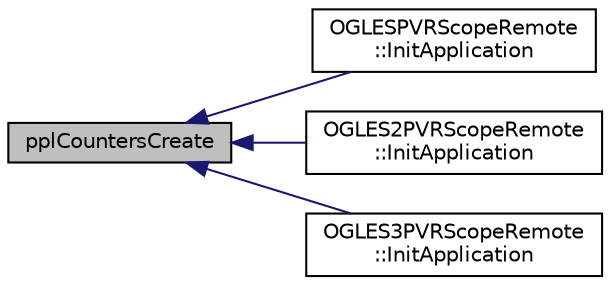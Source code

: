 digraph "pplCountersCreate"
{
  edge [fontname="Helvetica",fontsize="10",labelfontname="Helvetica",labelfontsize="10"];
  node [fontname="Helvetica",fontsize="10",shape=record];
  rankdir="LR";
  Node1 [label="pplCountersCreate",height=0.2,width=0.4,color="black", fillcolor="grey75", style="filled", fontcolor="black"];
  Node1 -> Node2 [dir="back",color="midnightblue",fontsize="10",style="solid"];
  Node2 [label="OGLESPVRScopeRemote\l::InitApplication",height=0.2,width=0.4,color="black", fillcolor="white", style="filled",URL="$class_o_g_l_e_s_p_v_r_scope_remote.html#a96be64b54dbade6adafcf1472fcc5ca8"];
  Node1 -> Node3 [dir="back",color="midnightblue",fontsize="10",style="solid"];
  Node3 [label="OGLES2PVRScopeRemote\l::InitApplication",height=0.2,width=0.4,color="black", fillcolor="white", style="filled",URL="$class_o_g_l_e_s2_p_v_r_scope_remote.html#af0bfafb7123df24f92c39ab126be8c64"];
  Node1 -> Node4 [dir="back",color="midnightblue",fontsize="10",style="solid"];
  Node4 [label="OGLES3PVRScopeRemote\l::InitApplication",height=0.2,width=0.4,color="black", fillcolor="white", style="filled",URL="$class_o_g_l_e_s3_p_v_r_scope_remote.html#a37b9e4d004febdb5d87c44e13ea46d27"];
}
